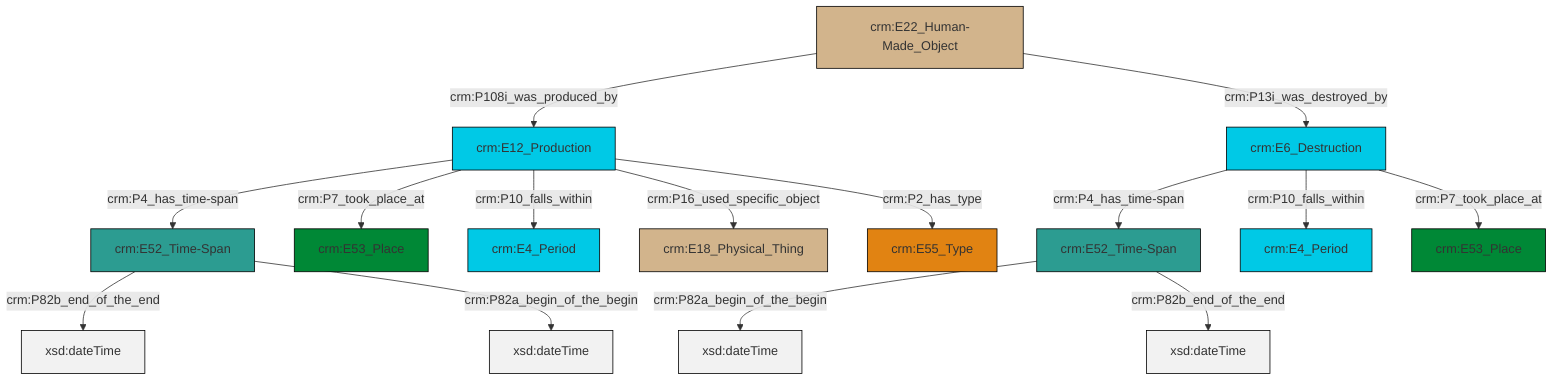 graph TD
classDef Literal fill:#f2f2f2,stroke:#000000;
classDef CRM_Entity fill:#FFFFFF,stroke:#000000;
classDef Temporal_Entity fill:#00C9E6, stroke:#000000;
classDef Type fill:#E18312, stroke:#000000;
classDef Time-Span fill:#2C9C91, stroke:#000000;
classDef Appellation fill:#FFEB7F, stroke:#000000;
classDef Place fill:#008836, stroke:#000000;
classDef Persistent_Item fill:#B266B2, stroke:#000000;
classDef Conceptual_Object fill:#FFD700, stroke:#000000;
classDef Physical_Thing fill:#D2B48C, stroke:#000000;
classDef Actor fill:#f58aad, stroke:#000000;
classDef PC_Classes fill:#4ce600, stroke:#000000;
classDef Multi fill:#cccccc,stroke:#000000;

0["crm:E12_Production"]:::Temporal_Entity -->|crm:P4_has_time-span| 1["crm:E52_Time-Span"]:::Time-Span
0["crm:E12_Production"]:::Temporal_Entity -->|crm:P7_took_place_at| 2["crm:E53_Place"]:::Place
3["crm:E52_Time-Span"]:::Time-Span -->|crm:P82a_begin_of_the_begin| 4[xsd:dateTime]:::Literal
5["crm:E6_Destruction"]:::Temporal_Entity -->|crm:P4_has_time-span| 3["crm:E52_Time-Span"]:::Time-Span
1["crm:E52_Time-Span"]:::Time-Span -->|crm:P82b_end_of_the_end| 12[xsd:dateTime]:::Literal
0["crm:E12_Production"]:::Temporal_Entity -->|crm:P10_falls_within| 13["crm:E4_Period"]:::Temporal_Entity
0["crm:E12_Production"]:::Temporal_Entity -->|crm:P16_used_specific_object| 7["crm:E18_Physical_Thing"]:::Physical_Thing
1["crm:E52_Time-Span"]:::Time-Span -->|crm:P82a_begin_of_the_begin| 14[xsd:dateTime]:::Literal
3["crm:E52_Time-Span"]:::Time-Span -->|crm:P82b_end_of_the_end| 15[xsd:dateTime]:::Literal
5["crm:E6_Destruction"]:::Temporal_Entity -->|crm:P10_falls_within| 16["crm:E4_Period"]:::Temporal_Entity
5["crm:E6_Destruction"]:::Temporal_Entity -->|crm:P7_took_place_at| 9["crm:E53_Place"]:::Place
18["crm:E22_Human-Made_Object"]:::Physical_Thing -->|crm:P108i_was_produced_by| 0["crm:E12_Production"]:::Temporal_Entity
18["crm:E22_Human-Made_Object"]:::Physical_Thing -->|crm:P13i_was_destroyed_by| 5["crm:E6_Destruction"]:::Temporal_Entity
0["crm:E12_Production"]:::Temporal_Entity -->|crm:P2_has_type| 21["crm:E55_Type"]:::Type